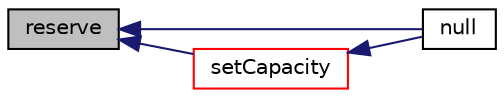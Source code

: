 digraph "reserve"
{
  bgcolor="transparent";
  edge [fontname="Helvetica",fontsize="10",labelfontname="Helvetica",labelfontsize="10"];
  node [fontname="Helvetica",fontsize="10",shape=record];
  rankdir="LR";
  Node1 [label="reserve",height=0.2,width=0.4,color="black", fillcolor="grey75", style="filled", fontcolor="black"];
  Node1 -> Node2 [dir="back",color="midnightblue",fontsize="10",style="solid",fontname="Helvetica"];
  Node2 [label="null",height=0.2,width=0.4,color="black",URL="$a00596.html#a455b1da3da583022305655c014bcf248",tooltip="Return a null field. "];
  Node1 -> Node3 [dir="back",color="midnightblue",fontsize="10",style="solid",fontname="Helvetica"];
  Node3 [label="setCapacity",height=0.2,width=0.4,color="red",URL="$a00596.html#a3769bf93f15609625d62b693c566bcd1",tooltip="Alter the size of the underlying storage. "];
  Node3 -> Node2 [dir="back",color="midnightblue",fontsize="10",style="solid",fontname="Helvetica"];
}
